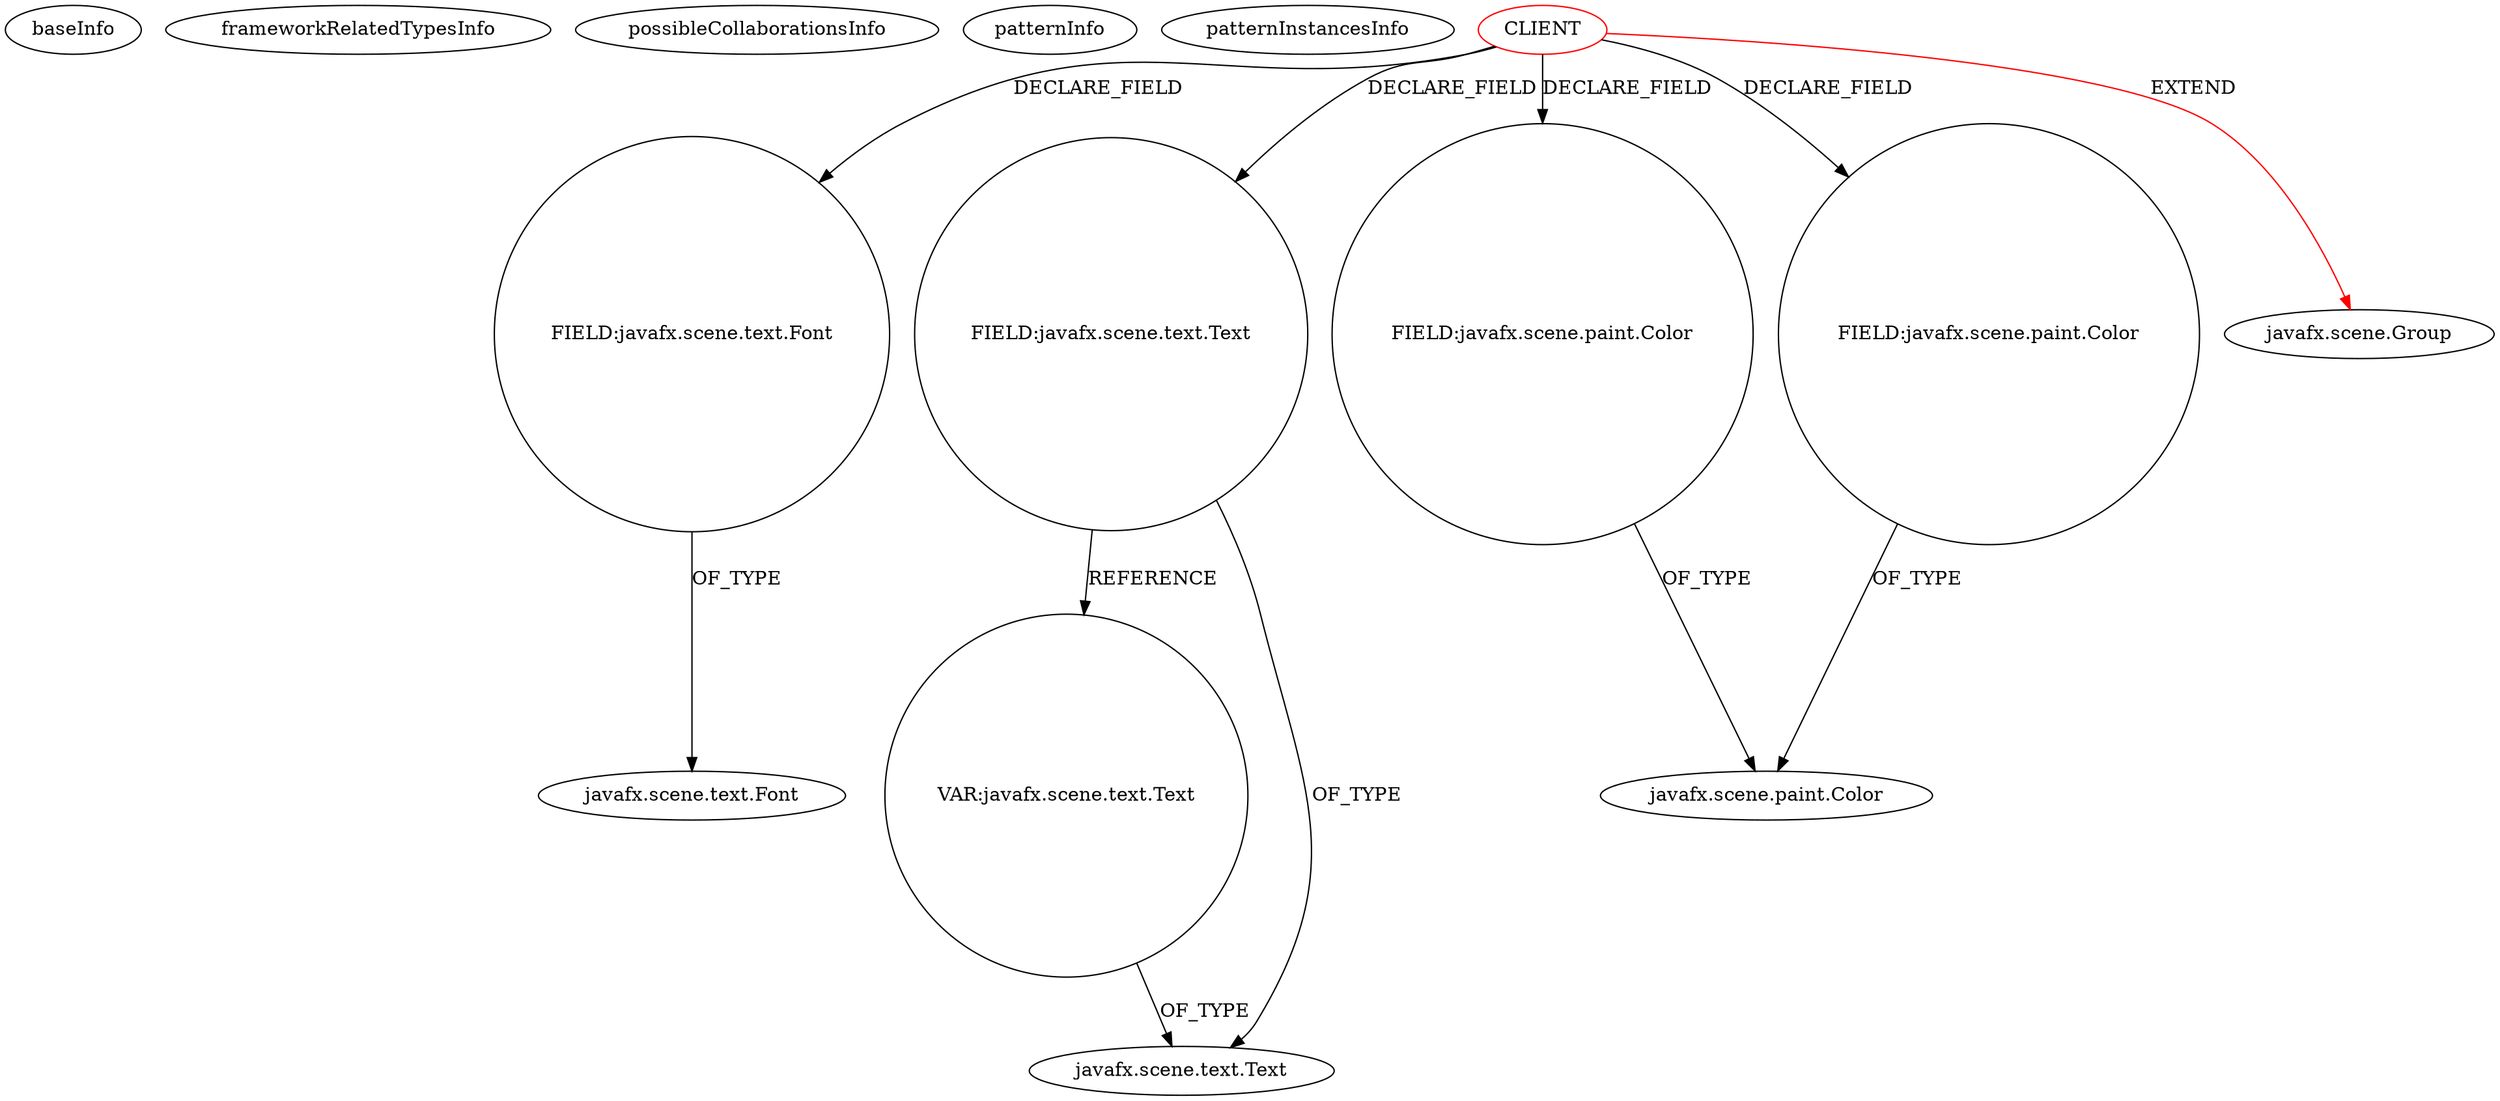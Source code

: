 digraph {
baseInfo[graphId=1253,category="pattern",isAnonymous=false,possibleRelation=false]
frameworkRelatedTypesInfo[0="javafx.scene.Group"]
possibleCollaborationsInfo[]
patternInfo[frequency=2.0,patternRootClient=0]
patternInstancesInfo[0="MrLoNee-RadialFx~/MrLoNee-RadialFx/RadialFx-master/src/com/mrlonee/radialfx/moviemenu/RadialMovieMenu.java~RadialMovieMenu~969",1="villu164-SoneOtsing~/villu164-SoneOtsing/SoneOtsing-master/src/application/TextBox.java~TextBox~4684"]
5[label="javafx.scene.text.Font",vertexType="FRAMEWORK_CLASS_TYPE",isFrameworkType=false]
4[label="FIELD:javafx.scene.text.Font",vertexType="FIELD_DECLARATION",isFrameworkType=false,shape=circle]
0[label="CLIENT",vertexType="ROOT_CLIENT_CLASS_DECLARATION",isFrameworkType=false,color=red]
22[label="FIELD:javafx.scene.text.Text",vertexType="FIELD_DECLARATION",isFrameworkType=false,shape=circle]
43[label="VAR:javafx.scene.text.Text",vertexType="VARIABLE_EXPRESION",isFrameworkType=false,shape=circle]
23[label="javafx.scene.text.Text",vertexType="FRAMEWORK_CLASS_TYPE",isFrameworkType=false]
24[label="FIELD:javafx.scene.paint.Color",vertexType="FIELD_DECLARATION",isFrameworkType=false,shape=circle]
7[label="javafx.scene.paint.Color",vertexType="FRAMEWORK_CLASS_TYPE",isFrameworkType=false]
12[label="FIELD:javafx.scene.paint.Color",vertexType="FIELD_DECLARATION",isFrameworkType=false,shape=circle]
1[label="javafx.scene.Group",vertexType="FRAMEWORK_CLASS_TYPE",isFrameworkType=false]
0->24[label="DECLARE_FIELD"]
22->23[label="OF_TYPE"]
22->43[label="REFERENCE"]
24->7[label="OF_TYPE"]
0->4[label="DECLARE_FIELD"]
0->12[label="DECLARE_FIELD"]
12->7[label="OF_TYPE"]
0->1[label="EXTEND",color=red]
0->22[label="DECLARE_FIELD"]
43->23[label="OF_TYPE"]
4->5[label="OF_TYPE"]
}
